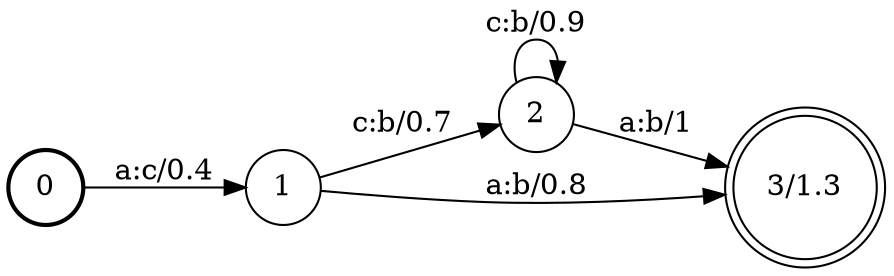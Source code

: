 digraph FST {
rankdir = LR;
size = "8.5,11";
label = "";
center = 1;
orientation = Portrait;
ranksep = "0.4";
nodesep = "0.25";
0 [label = "0", shape = circle, style = bold, fontsize = 14]
	0 -> 1 [label = "a:c/0.4", fontsize = 14];
1 [label = "1", shape = circle, style = solid, fontsize = 14]
	1 -> 2 [label = "c:b/0.7", fontsize = 14];
	1 -> 3 [label = "a:b/0.8", fontsize = 14];
2 [label = "2", shape = circle, style = solid, fontsize = 14]
	2 -> 2 [label = "c:b/0.9", fontsize = 14];
	2 -> 3 [label = "a:b/1", fontsize = 14];
3 [label = "3/1.3", shape = doublecircle, style = solid, fontsize = 14]
}
